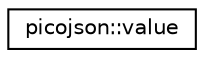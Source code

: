 digraph "Graphical Class Hierarchy"
{
  edge [fontname="Helvetica",fontsize="10",labelfontname="Helvetica",labelfontsize="10"];
  node [fontname="Helvetica",fontsize="10",shape=record];
  rankdir="LR";
  Node0 [label="picojson::value",height=0.2,width=0.4,color="black", fillcolor="white", style="filled",URL="$classpicojson_1_1value.html"];
}

